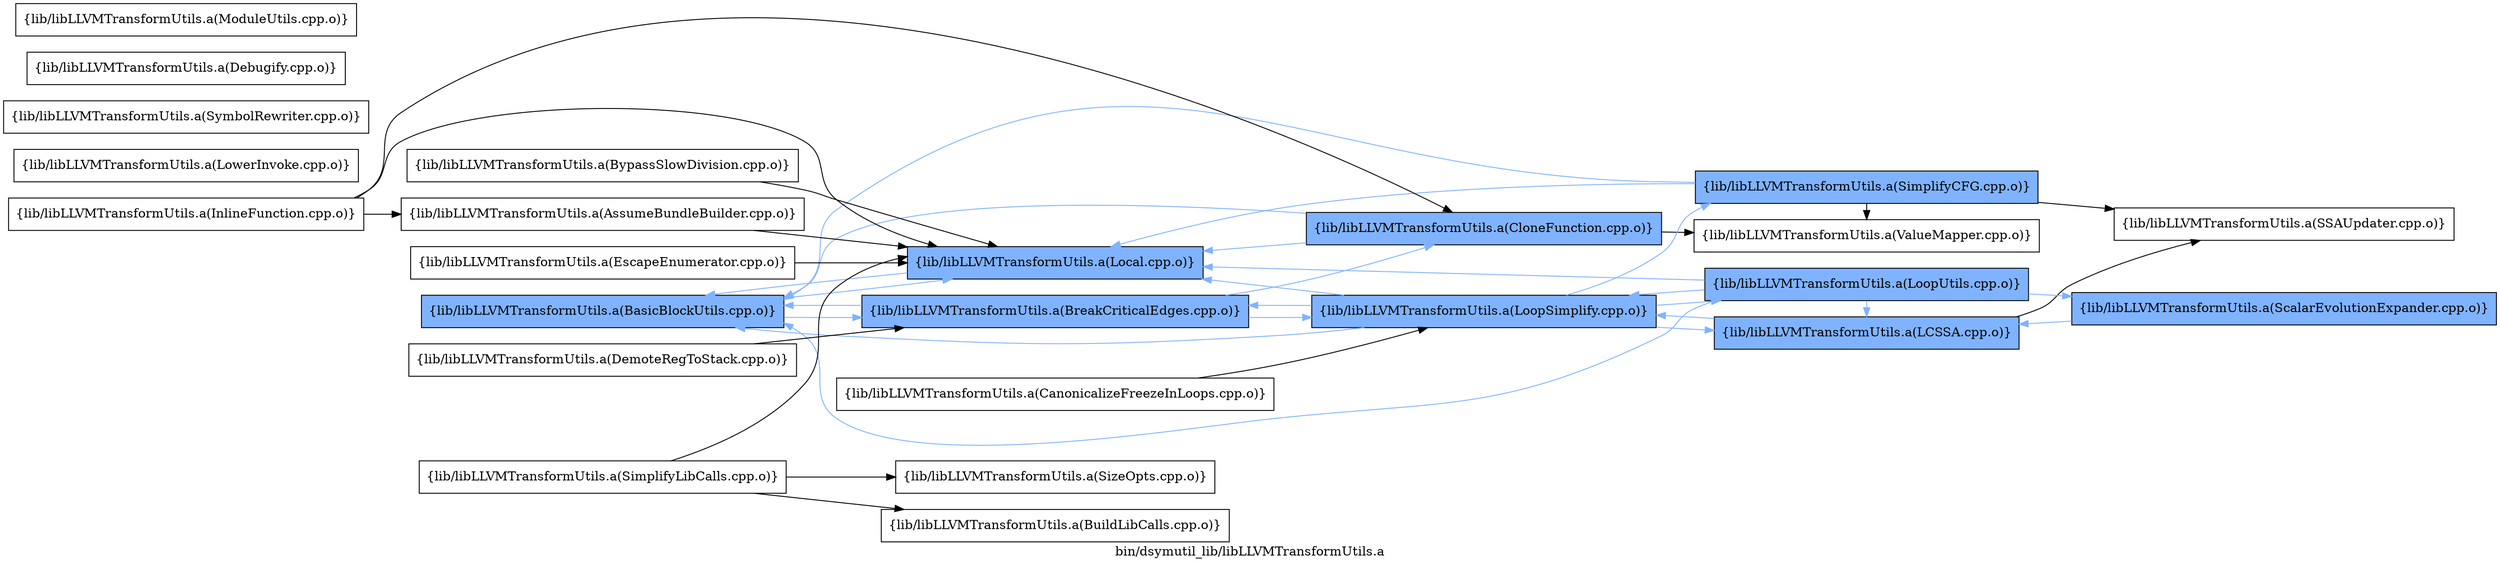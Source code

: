 digraph "bin/dsymutil_lib/libLLVMTransformUtils.a" {
	label="bin/dsymutil_lib/libLLVMTransformUtils.a";
	rankdir=LR;
	{ rank=same; Node0x561dccf83c88;  }
	{ rank=same; Node0x561dccf82928; Node0x561dccf79738;  }
	{ rank=same; Node0x561dccf7cac8; Node0x561dccf78ba8;  }
	{ rank=same; Node0x561dccf8d918; Node0x561dccf79918; Node0x561dccf88238; Node0x561dccf8a448;  }

	Node0x561dccf83c88 [shape=record,shape=box,group=1,style=filled,fillcolor="0.600000 0.5 1",label="{lib/libLLVMTransformUtils.a(BasicBlockUtils.cpp.o)}"];
	Node0x561dccf83c88 -> Node0x561dccf82928[color="0.600000 0.5 1"];
	Node0x561dccf83c88 -> Node0x561dccf79738[color="0.600000 0.5 1"];
	Node0x561dccf79738 [shape=record,shape=box,group=1,style=filled,fillcolor="0.600000 0.5 1",label="{lib/libLLVMTransformUtils.a(Local.cpp.o)}"];
	Node0x561dccf79738 -> Node0x561dccf83c88[color="0.600000 0.5 1"];
	Node0x561dccf8c798 [shape=record,shape=box,group=0,label="{lib/libLLVMTransformUtils.a(SizeOpts.cpp.o)}"];
	Node0x561dccf7d7e8 [shape=record,shape=box,group=0,label="{lib/libLLVMTransformUtils.a(CanonicalizeFreezeInLoops.cpp.o)}"];
	Node0x561dccf7d7e8 -> Node0x561dccf78ba8;
	Node0x561dccf897c8 [shape=record,shape=box,group=0,label="{lib/libLLVMTransformUtils.a(LowerInvoke.cpp.o)}"];
	Node0x561dccf8b618 [shape=record,shape=box,group=0,label="{lib/libLLVMTransformUtils.a(SymbolRewriter.cpp.o)}"];
	Node0x561dccf82928 [shape=record,shape=box,group=1,style=filled,fillcolor="0.600000 0.5 1",label="{lib/libLLVMTransformUtils.a(BreakCriticalEdges.cpp.o)}"];
	Node0x561dccf82928 -> Node0x561dccf83c88[color="0.600000 0.5 1"];
	Node0x561dccf82928 -> Node0x561dccf7cac8[color="0.600000 0.5 1"];
	Node0x561dccf82928 -> Node0x561dccf78ba8[color="0.600000 0.5 1"];
	Node0x561dccf87608 [shape=record,shape=box,group=0,label="{lib/libLLVMTransformUtils.a(BypassSlowDivision.cpp.o)}"];
	Node0x561dccf87608 -> Node0x561dccf79738;
	Node0x561dccf8a718 [shape=record,shape=box,group=0,label="{lib/libLLVMTransformUtils.a(SimplifyLibCalls.cpp.o)}"];
	Node0x561dccf8a718 -> Node0x561dccf87388;
	Node0x561dccf8a718 -> Node0x561dccf79738;
	Node0x561dccf8a718 -> Node0x561dccf8c798;
	Node0x561dccf7c898 [shape=record,shape=box,group=0,label="{lib/libLLVMTransformUtils.a(Debugify.cpp.o)}"];
	Node0x561dccf8a448 [shape=record,shape=box,group=1,style=filled,fillcolor="0.600000 0.5 1",label="{lib/libLLVMTransformUtils.a(SimplifyCFG.cpp.o)}"];
	Node0x561dccf8a448 -> Node0x561dccf83c88[color="0.600000 0.5 1"];
	Node0x561dccf8a448 -> Node0x561dccf79738[color="0.600000 0.5 1"];
	Node0x561dccf8a448 -> Node0x561dccf8b3e8;
	Node0x561dccf8a448 -> Node0x561dccf8d918;
	Node0x561dccf79918 [shape=record,shape=box,group=1,style=filled,fillcolor="0.600000 0.5 1",label="{lib/libLLVMTransformUtils.a(LCSSA.cpp.o)}"];
	Node0x561dccf79918 -> Node0x561dccf78ba8[color="0.600000 0.5 1"];
	Node0x561dccf79918 -> Node0x561dccf8b3e8;
	Node0x561dccf78ba8 [shape=record,shape=box,group=1,style=filled,fillcolor="0.600000 0.5 1",label="{lib/libLLVMTransformUtils.a(LoopSimplify.cpp.o)}"];
	Node0x561dccf78ba8 -> Node0x561dccf83c88[color="0.600000 0.5 1"];
	Node0x561dccf78ba8 -> Node0x561dccf82928[color="0.600000 0.5 1"];
	Node0x561dccf78ba8 -> Node0x561dccf79918[color="0.600000 0.5 1"];
	Node0x561dccf78ba8 -> Node0x561dccf79738[color="0.600000 0.5 1"];
	Node0x561dccf78ba8 -> Node0x561dccf88238[color="0.600000 0.5 1"];
	Node0x561dccf78ba8 -> Node0x561dccf8a448[color="0.600000 0.5 1"];
	Node0x561dccf892c8 [shape=record,shape=box,group=1,style=filled,fillcolor="0.600000 0.5 1",label="{lib/libLLVMTransformUtils.a(ScalarEvolutionExpander.cpp.o)}"];
	Node0x561dccf892c8 -> Node0x561dccf79918[color="0.600000 0.5 1"];
	Node0x561dccf7a7c8 [shape=record,shape=box,group=0,label="{lib/libLLVMTransformUtils.a(InlineFunction.cpp.o)}"];
	Node0x561dccf7a7c8 -> Node0x561dccf7cac8;
	Node0x561dccf7a7c8 -> Node0x561dccf7a4a8;
	Node0x561dccf7a7c8 -> Node0x561dccf79738;
	Node0x561dccf7b998 [shape=record,shape=box,group=0,label="{lib/libLLVMTransformUtils.a(DemoteRegToStack.cpp.o)}"];
	Node0x561dccf7b998 -> Node0x561dccf82928;
	Node0x561dccf7b4e8 [shape=record,shape=box,group=0,label="{lib/libLLVMTransformUtils.a(EscapeEnumerator.cpp.o)}"];
	Node0x561dccf7b4e8 -> Node0x561dccf79738;
	Node0x561dccf88ff8 [shape=record,shape=box,group=0,label="{lib/libLLVMTransformUtils.a(ModuleUtils.cpp.o)}"];
	Node0x561dccf88238 [shape=record,shape=box,group=1,style=filled,fillcolor="0.600000 0.5 1",label="{lib/libLLVMTransformUtils.a(LoopUtils.cpp.o)}"];
	Node0x561dccf88238 -> Node0x561dccf83c88[color="0.600000 0.5 1"];
	Node0x561dccf88238 -> Node0x561dccf79918[color="0.600000 0.5 1"];
	Node0x561dccf88238 -> Node0x561dccf79738[color="0.600000 0.5 1"];
	Node0x561dccf88238 -> Node0x561dccf78ba8[color="0.600000 0.5 1"];
	Node0x561dccf88238 -> Node0x561dccf892c8[color="0.600000 0.5 1"];
	Node0x561dccf7cac8 [shape=record,shape=box,group=1,style=filled,fillcolor="0.600000 0.5 1",label="{lib/libLLVMTransformUtils.a(CloneFunction.cpp.o)}"];
	Node0x561dccf7cac8 -> Node0x561dccf83c88[color="0.600000 0.5 1"];
	Node0x561dccf7cac8 -> Node0x561dccf79738[color="0.600000 0.5 1"];
	Node0x561dccf7cac8 -> Node0x561dccf8d918;
	Node0x561dccf8b3e8 [shape=record,shape=box,group=0,label="{lib/libLLVMTransformUtils.a(SSAUpdater.cpp.o)}"];
	Node0x561dccf8d918 [shape=record,shape=box,group=0,label="{lib/libLLVMTransformUtils.a(ValueMapper.cpp.o)}"];
	Node0x561dccf87388 [shape=record,shape=box,group=0,label="{lib/libLLVMTransformUtils.a(BuildLibCalls.cpp.o)}"];
	Node0x561dccf7a4a8 [shape=record,shape=box,group=0,label="{lib/libLLVMTransformUtils.a(AssumeBundleBuilder.cpp.o)}"];
	Node0x561dccf7a4a8 -> Node0x561dccf79738;
}
